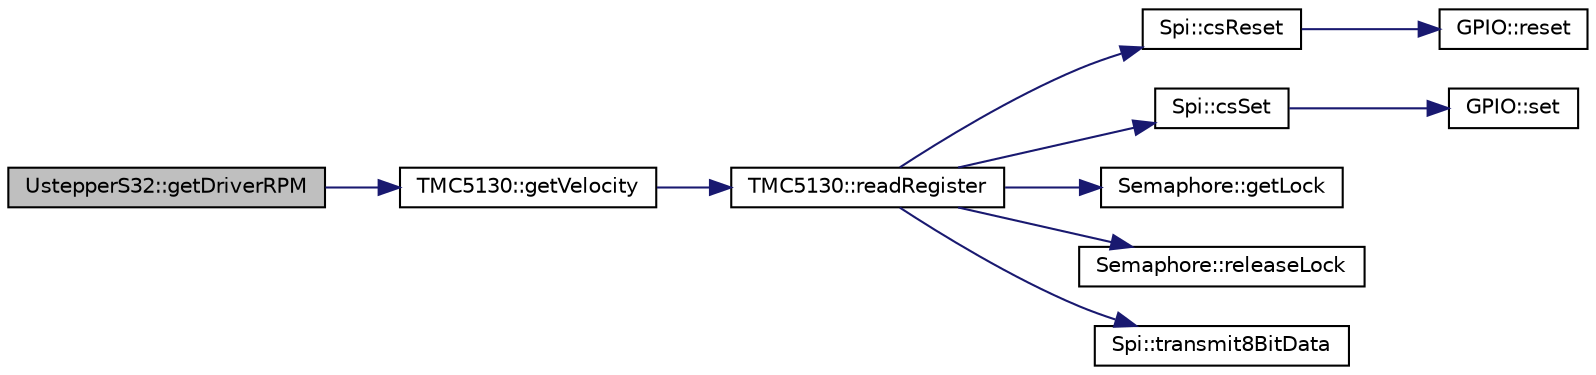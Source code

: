 digraph "UstepperS32::getDriverRPM"
{
 // LATEX_PDF_SIZE
  edge [fontname="Helvetica",fontsize="10",labelfontname="Helvetica",labelfontsize="10"];
  node [fontname="Helvetica",fontsize="10",shape=record];
  rankdir="LR";
  Node1 [label="UstepperS32::getDriverRPM",height=0.2,width=0.4,color="black", fillcolor="grey75", style="filled", fontcolor="black",tooltip="Get the RPM from driver."];
  Node1 -> Node2 [color="midnightblue",fontsize="10",style="solid",fontname="Helvetica"];
  Node2 [label="TMC5130::getVelocity",height=0.2,width=0.4,color="black", fillcolor="white", style="filled",URL="$classTMC5130.html#a85af6e6e1ad7b8e22f14cffec1316137",tooltip="Returns the current speed of the motor driver."];
  Node2 -> Node3 [color="midnightblue",fontsize="10",style="solid",fontname="Helvetica"];
  Node3 [label="TMC5130::readRegister",height=0.2,width=0.4,color="black", fillcolor="white", style="filled",URL="$classTMC5130.html#a4482071220c28fab8016caee51080e7f",tooltip="Reads a register from the motor driver."];
  Node3 -> Node4 [color="midnightblue",fontsize="10",style="solid",fontname="Helvetica"];
  Node4 [label="Spi::csReset",height=0.2,width=0.4,color="black", fillcolor="white", style="filled",URL="$classSpi.html#a3b471964739067a6906e57df98d78fe2",tooltip=" "];
  Node4 -> Node5 [color="midnightblue",fontsize="10",style="solid",fontname="Helvetica"];
  Node5 [label="GPIO::reset",height=0.2,width=0.4,color="black", fillcolor="white", style="filled",URL="$classGPIO.html#ac07b8ccefa9a990b153da9d7ebb7d7de",tooltip=" "];
  Node3 -> Node6 [color="midnightblue",fontsize="10",style="solid",fontname="Helvetica"];
  Node6 [label="Spi::csSet",height=0.2,width=0.4,color="black", fillcolor="white", style="filled",URL="$classSpi.html#ab9158600079479c20578394fcb9969de",tooltip=" "];
  Node6 -> Node7 [color="midnightblue",fontsize="10",style="solid",fontname="Helvetica"];
  Node7 [label="GPIO::set",height=0.2,width=0.4,color="black", fillcolor="white", style="filled",URL="$classGPIO.html#a73b95aed006181f6dc4fad393ba79d18",tooltip=" "];
  Node3 -> Node8 [color="midnightblue",fontsize="10",style="solid",fontname="Helvetica"];
  Node8 [label="Semaphore::getLock",height=0.2,width=0.4,color="black", fillcolor="white", style="filled",URL="$classSemaphore.html#ac8c9e668dc718e19dda74d247ef9a7a3",tooltip=" "];
  Node3 -> Node9 [color="midnightblue",fontsize="10",style="solid",fontname="Helvetica"];
  Node9 [label="Semaphore::releaseLock",height=0.2,width=0.4,color="black", fillcolor="white", style="filled",URL="$classSemaphore.html#ae562c7d568619eee1e52cde42ab5e3d1",tooltip=" "];
  Node3 -> Node10 [color="midnightblue",fontsize="10",style="solid",fontname="Helvetica"];
  Node10 [label="Spi::transmit8BitData",height=0.2,width=0.4,color="black", fillcolor="white", style="filled",URL="$classSpi.html#acc3687f52447566ac68dc63993bf2b75",tooltip=" "];
}
